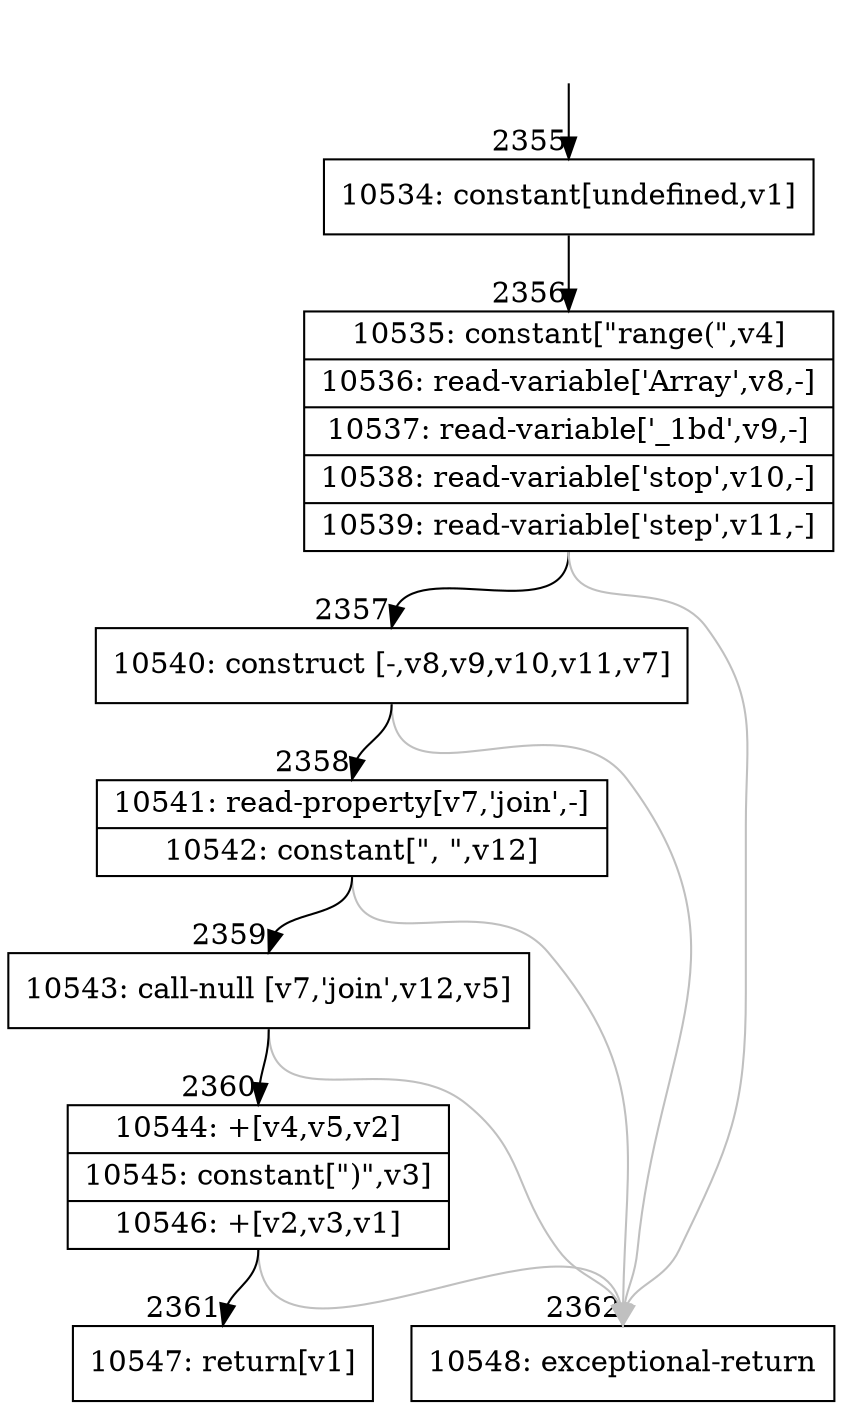 digraph {
rankdir="TD"
BB_entry179[shape=none,label=""];
BB_entry179 -> BB2355 [tailport=s, headport=n, headlabel="    2355"]
BB2355 [shape=record label="{10534: constant[undefined,v1]}" ] 
BB2355 -> BB2356 [tailport=s, headport=n, headlabel="      2356"]
BB2356 [shape=record label="{10535: constant[\"range(\",v4]|10536: read-variable['Array',v8,-]|10537: read-variable['_1bd',v9,-]|10538: read-variable['stop',v10,-]|10539: read-variable['step',v11,-]}" ] 
BB2356 -> BB2357 [tailport=s, headport=n, headlabel="      2357"]
BB2356 -> BB2362 [tailport=s, headport=n, color=gray, headlabel="      2362"]
BB2357 [shape=record label="{10540: construct [-,v8,v9,v10,v11,v7]}" ] 
BB2357 -> BB2358 [tailport=s, headport=n, headlabel="      2358"]
BB2357 -> BB2362 [tailport=s, headport=n, color=gray]
BB2358 [shape=record label="{10541: read-property[v7,'join',-]|10542: constant[\", \",v12]}" ] 
BB2358 -> BB2359 [tailport=s, headport=n, headlabel="      2359"]
BB2358 -> BB2362 [tailport=s, headport=n, color=gray]
BB2359 [shape=record label="{10543: call-null [v7,'join',v12,v5]}" ] 
BB2359 -> BB2360 [tailport=s, headport=n, headlabel="      2360"]
BB2359 -> BB2362 [tailport=s, headport=n, color=gray]
BB2360 [shape=record label="{10544: +[v4,v5,v2]|10545: constant[\")\",v3]|10546: +[v2,v3,v1]}" ] 
BB2360 -> BB2361 [tailport=s, headport=n, headlabel="      2361"]
BB2360 -> BB2362 [tailport=s, headport=n, color=gray]
BB2361 [shape=record label="{10547: return[v1]}" ] 
BB2362 [shape=record label="{10548: exceptional-return}" ] 
//#$~ 1472
}
